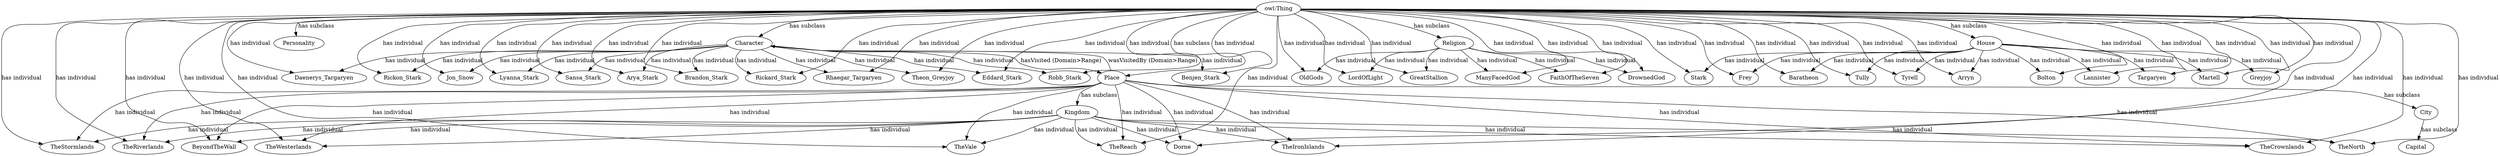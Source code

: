 digraph g {
	"owl:Thing" -> "Lyanna_Stark" [label="has individual"]
	"owl:Thing" -> "TheStormlands" [label="has individual"]
	"owl:Thing" -> "TheRiverlands" [label="has individual"]
	"Character" -> "Brandon_Stark" [label="has individual"]
	"Place" -> "Character" [label="wasVisitedBy (Domain>Range)"]
	"owl:Thing" -> "Personality" [label="has subclass"]
	"owl:Thing" -> "Stark" [label="has individual"]
	"owl:Thing" -> "LordOfLight" [label="has individual"]
	"owl:Thing" -> "Frey" [label="has individual"]
	"owl:Thing" -> "BeyondTheWall" [label="has individual"]
	"owl:Thing" -> "OldGods" [label="has individual"]
	"Religion" -> "OldGods" [label="has individual"]
	"owl:Thing" -> "Daenerys_Targaryen" [label="has individual"]
	"Character" -> "Rickon_Stark" [label="has individual"]
	"owl:Thing" -> "Rickon_Stark" [label="has individual"]
	"Place" -> "BeyondTheWall" [label="has individual"]
	"owl:Thing" -> "Brandon_Stark" [label="has individual"]
	"Religion" -> "LordOfLight" [label="has individual"]
	"owl:Thing" -> "TheWesterlands" [label="has individual"]
	"House" -> "Baratheon" [label="has individual"]
	"owl:Thing" -> "Jon_Snow" [label="has individual"]
	"Kingdom" -> "BeyondTheWall" [label="has individual"]
	"Place" -> "TheRiverlands" [label="has individual"]
	"Kingdom" -> "TheStormlands" [label="has individual"]
	"Place" -> "Kingdom" [label="has subclass"]
	"House" -> "Tully" [label="has individual"]
	"Character" -> "Sansa_Stark" [label="has individual"]
	"owl:Thing" -> "GreatStallion" [label="has individual"]
	"owl:Thing" -> "Baratheon" [label="has individual"]
	"Religion" -> "GreatStallion" [label="has individual"]
	"Place" -> "TheCrownlands" [label="has individual"]
	"owl:Thing" -> "Arya_Stark" [label="has individual"]
	"Place" -> "TheNorth" [label="has individual"]
	"owl:Thing" -> "Religion" [label="has subclass"]
	"owl:Thing" -> "Place" [label="has subclass"]
	"owl:Thing" -> "Sansa_Stark" [label="has individual"]
	"owl:Thing" -> "Rickard_Stark" [label="has individual"]
	"owl:Thing" -> "Tyrell" [label="has individual"]
	"Character" -> "Robb_Stark" [label="has individual"]
	"House" -> "Frey" [label="has individual"]
	"owl:Thing" -> "Benjen_Stark" [label="has individual"]
	"owl:Thing" -> "Martell" [label="has individual"]
	"owl:Thing" -> "Arryn" [label="has individual"]
	"House" -> "Martell" [label="has individual"]
	"Character" -> "Lyanna_Stark" [label="has individual"]
	"owl:Thing" -> "TheReach" [label="has individual"]
	"owl:Thing" -> "Dorne" [label="has individual"]
	"Character" -> "Theon_Greyjoy" [label="has individual"]
	"Place" -> "TheWesterlands" [label="has individual"]
	"Religion" -> "ManyFacedGod" [label="has individual"]
	"House" -> "Stark" [label="has individual"]
	"owl:Thing" -> "Character" [label="has subclass"]
	"Place" -> "TheStormlands" [label="has individual"]
	"House" -> "Lannister" [label="has individual"]
	"House" -> "Arryn" [label="has individual"]
	"Kingdom" -> "TheIronIslands" [label="has individual"]
	"Religion" -> "FaithOfTheSeven" [label="has individual"]
	"owl:Thing" -> "Eddard_Stark" [label="has individual"]
	"Character" -> "Jon_Snow" [label="has individual"]
	"owl:Thing" -> "TheVale" [label="has individual"]
	"owl:Thing" -> "TheNorth" [label="has individual"]
	"owl:Thing" -> "TheIronIslands" [label="has individual"]
	"Place" -> "TheIronIslands" [label="has individual"]
	"owl:Thing" -> "Lannister" [label="has individual"]
	"owl:Thing" -> "Bolton" [label="has individual"]
	"Kingdom" -> "TheReach" [label="has individual"]
	"owl:Thing" -> "Rhaegar_Targaryen" [label="has individual"]
	"House" -> "Tyrell" [label="has individual"]
	"Character" -> "Arya_Stark" [label="has individual"]
	"Character" -> "Place" [label="hasVisited (Domain>Range)"]
	"Character" -> "Daenerys_Targaryen" [label="has individual"]
	"Character" -> "Rhaegar_Targaryen" [label="has individual"]
	"owl:Thing" -> "Tully" [label="has individual"]
	"Kingdom" -> "TheNorth" [label="has individual"]
	"Place" -> "Dorne" [label="has individual"]
	"owl:Thing" -> "House" [label="has subclass"]
	"owl:Thing" -> "Targaryen" [label="has individual"]
	"Kingdom" -> "Dorne" [label="has individual"]
	"owl:Thing" -> "ManyFacedGod" [label="has individual"]
	"owl:Thing" -> "Theon_Greyjoy" [label="has individual"]
	"Character" -> "Rickard_Stark" [label="has individual"]
	"City" -> "Capital" [label="has subclass"]
	"House" -> "Targaryen" [label="has individual"]
	"Kingdom" -> "TheCrownlands" [label="has individual"]
	"House" -> "Bolton" [label="has individual"]
	"Place" -> "TheReach" [label="has individual"]
	"owl:Thing" -> "DrownedGod" [label="has individual"]
	"Character" -> "Benjen_Stark" [label="has individual"]
	"Place" -> "TheVale" [label="has individual"]
	"Character" -> "Eddard_Stark" [label="has individual"]
	"House" -> "Greyjoy" [label="has individual"]
	"Kingdom" -> "TheRiverlands" [label="has individual"]
	"owl:Thing" -> "Robb_Stark" [label="has individual"]
	"Religion" -> "DrownedGod" [label="has individual"]
	"Kingdom" -> "TheVale" [label="has individual"]
	"Kingdom" -> "TheWesterlands" [label="has individual"]
	"owl:Thing" -> "FaithOfTheSeven" [label="has individual"]
	"owl:Thing" -> "Greyjoy" [label="has individual"]
	"owl:Thing" -> "TheCrownlands" [label="has individual"]
	"Place" -> "City" [label="has subclass"]
}
